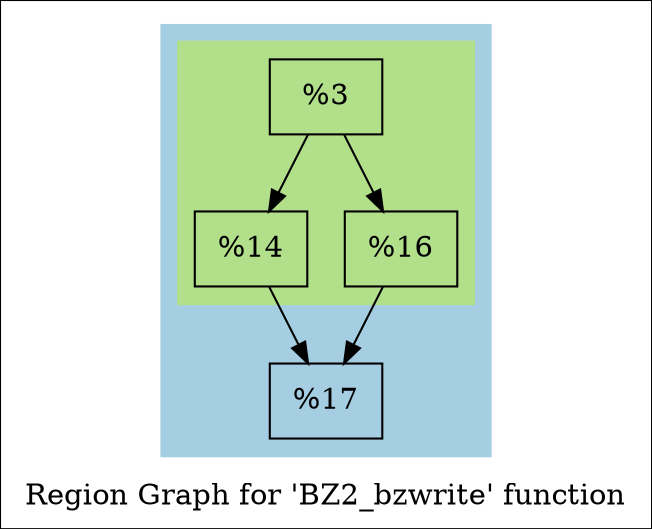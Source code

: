 digraph "Region Graph for 'BZ2_bzwrite' function" {
	label="Region Graph for 'BZ2_bzwrite' function";

	Node0x1381450 [shape=record,label="{%3}"];
	Node0x1381450 -> Node0x1360c80;
	Node0x1381450 -> Node0x13804c0;
	Node0x1360c80 [shape=record,label="{%14}"];
	Node0x1360c80 -> Node0x14412b0;
	Node0x14412b0 [shape=record,label="{%17}"];
	Node0x13804c0 [shape=record,label="{%16}"];
	Node0x13804c0 -> Node0x14412b0;
	colorscheme = "paired12"
        subgraph cluster_0x1484d00 {
          label = "";
          style = filled;
          color = 1
          subgraph cluster_0x145b920 {
            label = "";
            style = filled;
            color = 3
            Node0x1381450;
            Node0x1360c80;
            Node0x13804c0;
          }
          Node0x14412b0;
        }
}
